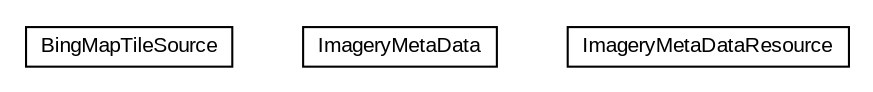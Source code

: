 #!/usr/local/bin/dot
#
# Class diagram 
# Generated by UMLGraph version R5_6-24-gf6e263 (http://www.umlgraph.org/)
#

digraph G {
	edge [fontname="arial",fontsize=10,labelfontname="arial",labelfontsize=10];
	node [fontname="arial",fontsize=10,shape=plaintext];
	nodesep=0.25;
	ranksep=0.5;
	// org.osmdroid.tileprovider.tilesource.bing.BingMapTileSource
	c2087 [label=<<table title="org.osmdroid.tileprovider.tilesource.bing.BingMapTileSource" border="0" cellborder="1" cellspacing="0" cellpadding="2" port="p" href="./BingMapTileSource.html">
		<tr><td><table border="0" cellspacing="0" cellpadding="1">
<tr><td align="center" balign="center"> BingMapTileSource </td></tr>
		</table></td></tr>
		</table>>, URL="./BingMapTileSource.html", fontname="arial", fontcolor="black", fontsize=10.0];
	// org.osmdroid.tileprovider.tilesource.bing.ImageryMetaData
	c2088 [label=<<table title="org.osmdroid.tileprovider.tilesource.bing.ImageryMetaData" border="0" cellborder="1" cellspacing="0" cellpadding="2" port="p" href="./ImageryMetaData.html">
		<tr><td><table border="0" cellspacing="0" cellpadding="1">
<tr><td align="center" balign="center"> ImageryMetaData </td></tr>
		</table></td></tr>
		</table>>, URL="./ImageryMetaData.html", fontname="arial", fontcolor="black", fontsize=10.0];
	// org.osmdroid.tileprovider.tilesource.bing.ImageryMetaDataResource
	c2089 [label=<<table title="org.osmdroid.tileprovider.tilesource.bing.ImageryMetaDataResource" border="0" cellborder="1" cellspacing="0" cellpadding="2" port="p" href="./ImageryMetaDataResource.html">
		<tr><td><table border="0" cellspacing="0" cellpadding="1">
<tr><td align="center" balign="center"> ImageryMetaDataResource </td></tr>
		</table></td></tr>
		</table>>, URL="./ImageryMetaDataResource.html", fontname="arial", fontcolor="black", fontsize=10.0];
}

